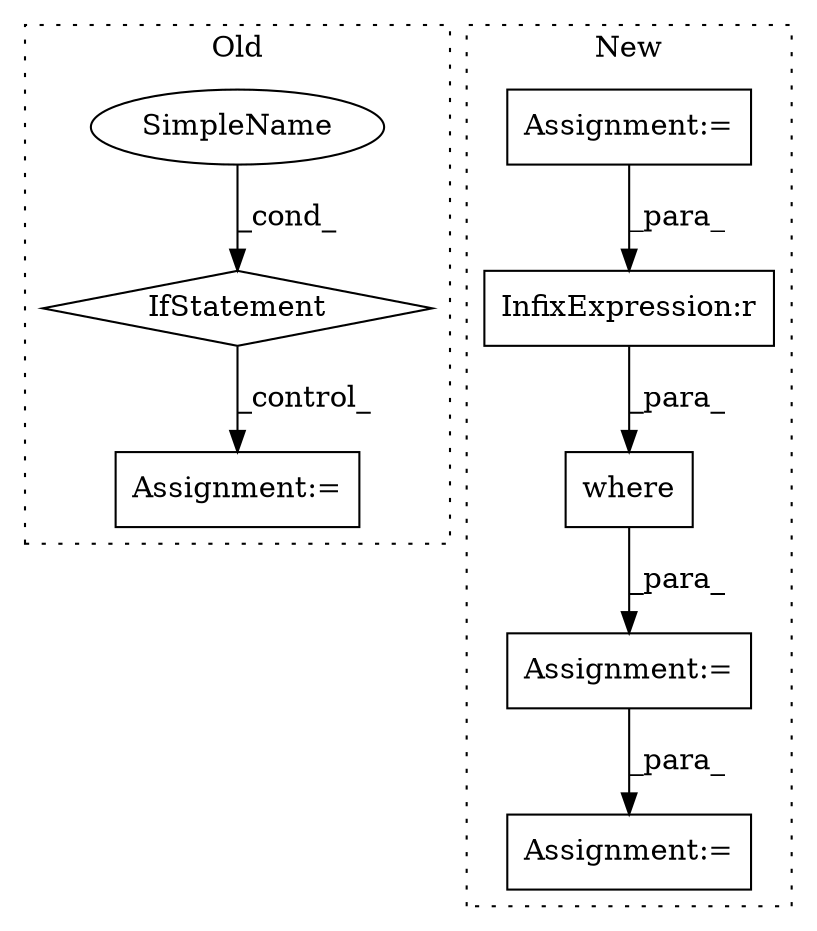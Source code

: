 digraph G {
subgraph cluster0 {
1 [label="IfStatement" a="25" s="3871" l="41" shape="diamond"];
6 [label="Assignment:=" a="7" s="3734" l="77" shape="box"];
8 [label="SimpleName" a="42" s="3907" l="5" shape="ellipse"];
label = "Old";
style="dotted";
}
subgraph cluster1 {
2 [label="where" a="32" s="3876,3953" l="6,1" shape="box"];
3 [label="Assignment:=" a="7" s="3984" l="1" shape="box"];
4 [label="InfixExpression:r" a="27" s="3924" l="4" shape="box"];
5 [label="Assignment:=" a="7" s="3869" l="1" shape="box"];
7 [label="Assignment:=" a="7" s="3816" l="1" shape="box"];
label = "New";
style="dotted";
}
1 -> 6 [label="_control_"];
2 -> 5 [label="_para_"];
4 -> 2 [label="_para_"];
5 -> 3 [label="_para_"];
7 -> 4 [label="_para_"];
8 -> 1 [label="_cond_"];
}